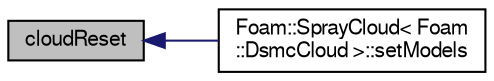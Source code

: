 digraph "cloudReset"
{
  bgcolor="transparent";
  edge [fontname="FreeSans",fontsize="10",labelfontname="FreeSans",labelfontsize="10"];
  node [fontname="FreeSans",fontsize="10",shape=record];
  rankdir="LR";
  Node12 [label="cloudReset",height=0.2,width=0.4,color="black", fillcolor="grey75", style="filled", fontcolor="black"];
  Node12 -> Node13 [dir="back",color="midnightblue",fontsize="10",style="solid",fontname="FreeSans"];
  Node13 [label="Foam::SprayCloud\< Foam\l::DsmcCloud \>::setModels",height=0.2,width=0.4,color="black",URL="$a24530.html#a159c6d7d2515cf540f644181ed2c2801",tooltip="Set cloud sub-models. "];
}
